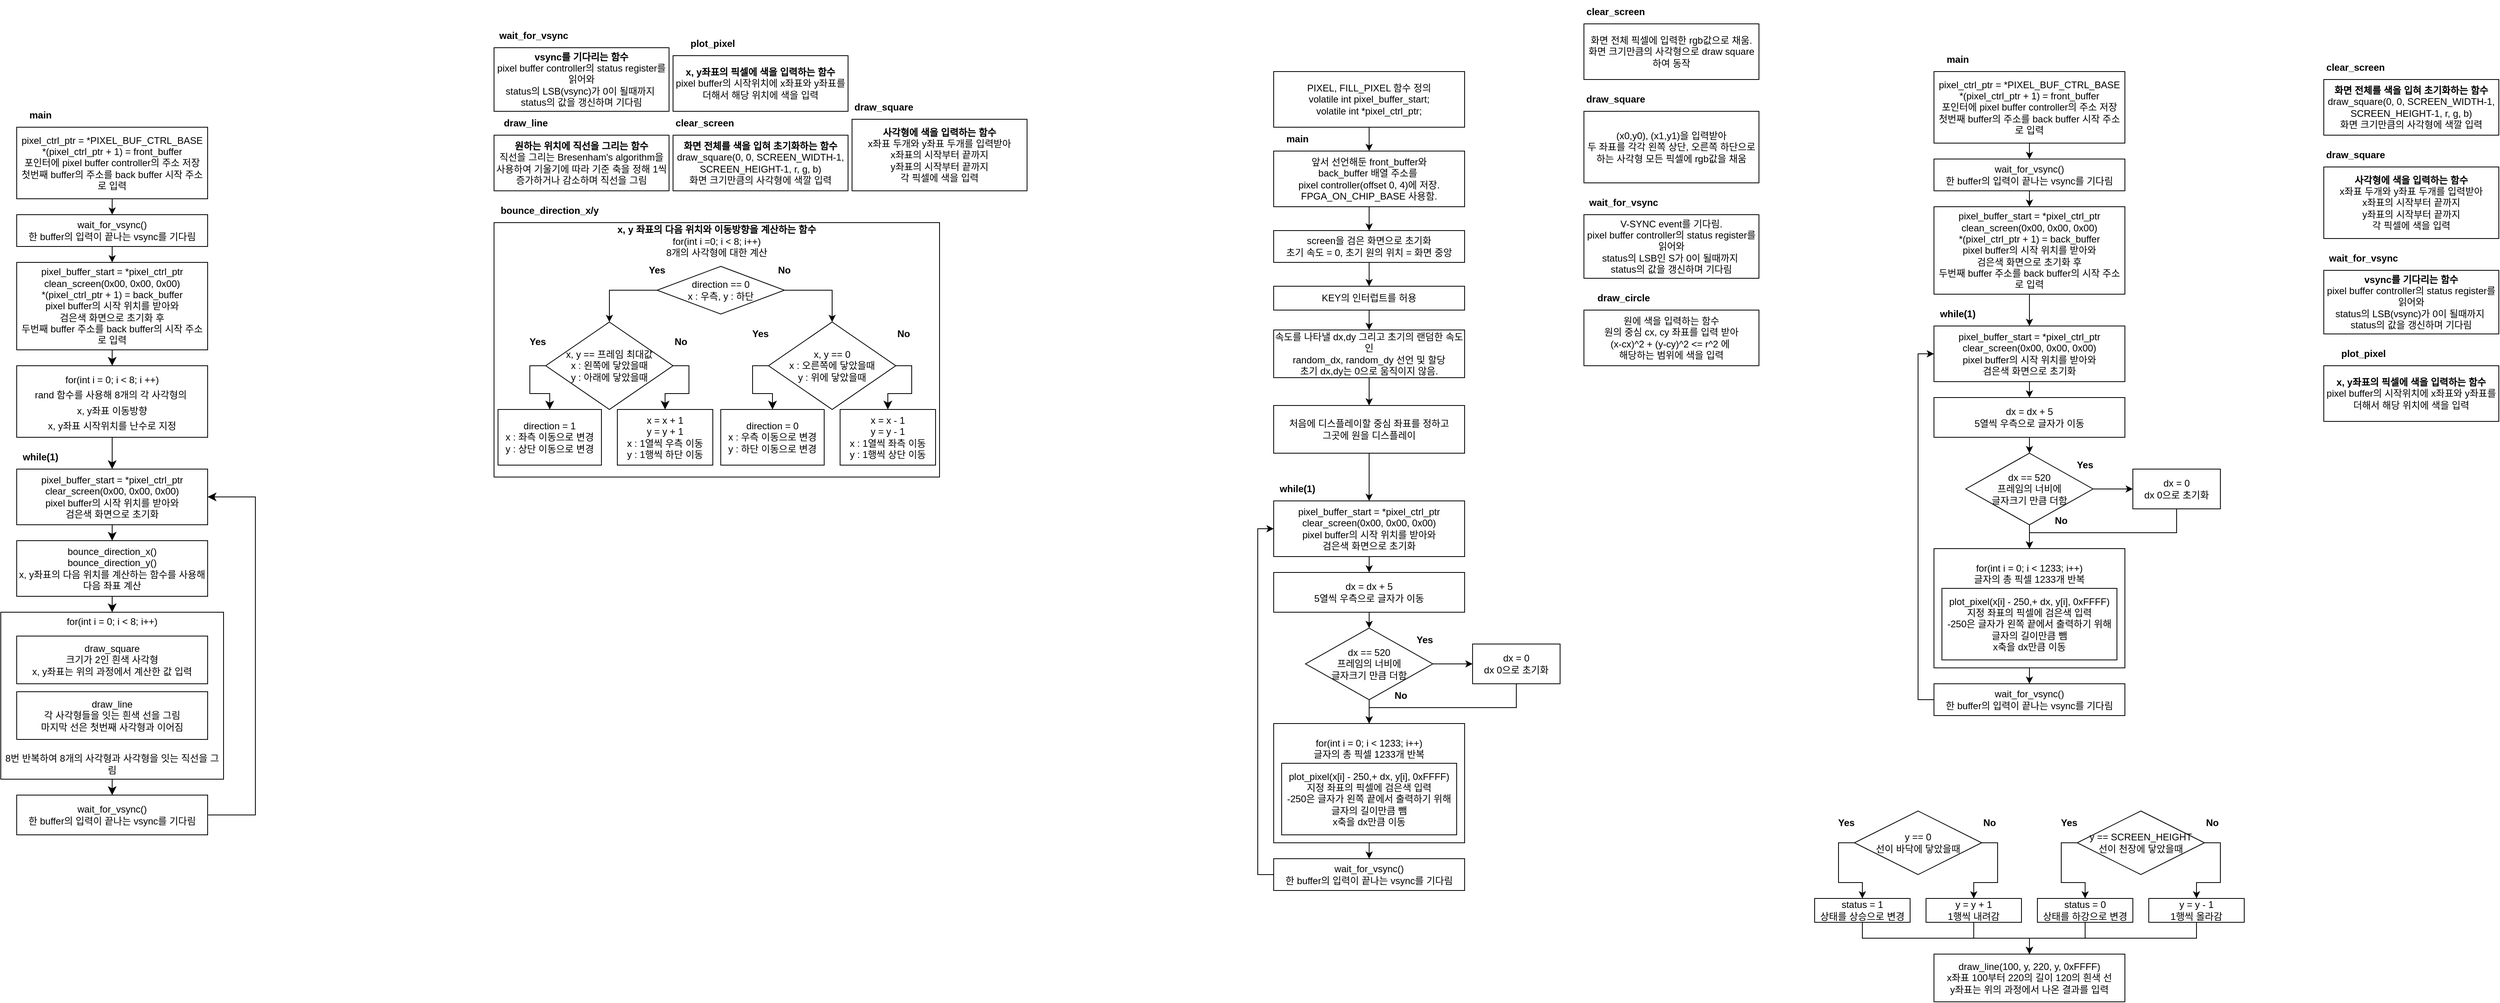 <mxfile version="24.8.2">
  <diagram name="페이지-1" id="Eq7YuwOW7Tf-VBCsC_Ay">
    <mxGraphModel dx="2759" dy="1718" grid="1" gridSize="10" guides="1" tooltips="1" connect="1" arrows="1" fold="1" page="1" pageScale="1" pageWidth="827" pageHeight="1169" math="0" shadow="0">
      <root>
        <mxCell id="0" />
        <mxCell id="1" parent="0" />
        <mxCell id="tzvYg6URVx5uAKnSjCbO-2" style="edgeStyle=orthogonalEdgeStyle;rounded=0;orthogonalLoop=1;jettySize=auto;html=1;exitX=0.5;exitY=1;exitDx=0;exitDy=0;entryX=0.5;entryY=0;entryDx=0;entryDy=0;" edge="1" parent="1" source="tzvYg6URVx5uAKnSjCbO-3" target="tzvYg6URVx5uAKnSjCbO-6">
          <mxGeometry relative="1" as="geometry" />
        </mxCell>
        <mxCell id="tzvYg6URVx5uAKnSjCbO-3" value="pixel_ctrl_ptr = *PIXEL_BUF_CTRL_BASE&lt;br&gt;*(pixel_ctrl_ptr + 1) = front_buffer&lt;br&gt;포인터에 pixel buffer controller의 주소 저장&lt;br&gt;첫번째 buffer의 주소를 back buffer 시작 주소로 입력" style="rounded=0;whiteSpace=wrap;html=1;" vertex="1" parent="1">
          <mxGeometry x="830" y="80" width="240" height="90" as="geometry" />
        </mxCell>
        <mxCell id="tzvYg6URVx5uAKnSjCbO-4" value="&lt;b&gt;main&lt;/b&gt;" style="text;html=1;strokeColor=none;fillColor=none;align=center;verticalAlign=middle;whiteSpace=wrap;rounded=0;" vertex="1" parent="1">
          <mxGeometry x="830" y="50" width="60" height="30" as="geometry" />
        </mxCell>
        <mxCell id="tzvYg6URVx5uAKnSjCbO-5" style="edgeStyle=orthogonalEdgeStyle;rounded=0;orthogonalLoop=1;jettySize=auto;html=1;exitX=0.5;exitY=1;exitDx=0;exitDy=0;entryX=0.5;entryY=0;entryDx=0;entryDy=0;" edge="1" parent="1" source="tzvYg6URVx5uAKnSjCbO-6" target="tzvYg6URVx5uAKnSjCbO-8">
          <mxGeometry relative="1" as="geometry" />
        </mxCell>
        <mxCell id="tzvYg6URVx5uAKnSjCbO-6" value="wait_for_vsync()&lt;br&gt;한 buffer의 입력이 끝나는 vsync를 기다림" style="rounded=0;whiteSpace=wrap;html=1;" vertex="1" parent="1">
          <mxGeometry x="830" y="190" width="240" height="40" as="geometry" />
        </mxCell>
        <mxCell id="tzvYg6URVx5uAKnSjCbO-7" style="edgeStyle=orthogonalEdgeStyle;rounded=0;orthogonalLoop=1;jettySize=auto;html=1;exitX=0.5;exitY=1;exitDx=0;exitDy=0;entryX=0.5;entryY=0;entryDx=0;entryDy=0;" edge="1" parent="1" source="tzvYg6URVx5uAKnSjCbO-8" target="tzvYg6URVx5uAKnSjCbO-10">
          <mxGeometry relative="1" as="geometry" />
        </mxCell>
        <mxCell id="tzvYg6URVx5uAKnSjCbO-8" value="pixel_buffer_start = *pixel_ctrl_ptr&lt;br&gt;clean_screen(0x00, 0x00, 0x00)&lt;br&gt;*(pixel_ctrl_ptr + 1) = back_buffer&lt;br&gt;pixel buffer의 시작 위치를 받아와&lt;br&gt;검은색 화면으로 초기화 후&lt;br&gt;두번째 buffer 주소를 back buffer의 시작 주소로 입력" style="rounded=0;whiteSpace=wrap;html=1;" vertex="1" parent="1">
          <mxGeometry x="830" y="250" width="240" height="110" as="geometry" />
        </mxCell>
        <mxCell id="tzvYg6URVx5uAKnSjCbO-9" style="edgeStyle=orthogonalEdgeStyle;rounded=0;orthogonalLoop=1;jettySize=auto;html=1;exitX=0.5;exitY=1;exitDx=0;exitDy=0;entryX=0.5;entryY=0;entryDx=0;entryDy=0;" edge="1" parent="1" source="tzvYg6URVx5uAKnSjCbO-10" target="tzvYg6URVx5uAKnSjCbO-37">
          <mxGeometry relative="1" as="geometry" />
        </mxCell>
        <mxCell id="tzvYg6URVx5uAKnSjCbO-10" value="pixel_buffer_start = *pixel_ctrl_ptr&lt;br&gt;clear_screen(0x00, 0x00, 0x00)&lt;br&gt;pixel buffer의 시작 위치를 받아와&lt;br&gt;검은색 화면으로 초기화" style="rounded=0;whiteSpace=wrap;html=1;" vertex="1" parent="1">
          <mxGeometry x="830" y="400" width="240" height="70" as="geometry" />
        </mxCell>
        <mxCell id="tzvYg6URVx5uAKnSjCbO-11" value="&lt;b&gt;while(1)&lt;/b&gt;" style="text;html=1;strokeColor=none;fillColor=none;align=center;verticalAlign=middle;whiteSpace=wrap;rounded=0;" vertex="1" parent="1">
          <mxGeometry x="830" y="370" width="60" height="30" as="geometry" />
        </mxCell>
        <mxCell id="tzvYg6URVx5uAKnSjCbO-12" style="edgeStyle=orthogonalEdgeStyle;rounded=0;orthogonalLoop=1;jettySize=auto;html=1;exitX=0.5;exitY=1;exitDx=0;exitDy=0;entryX=0.5;entryY=0;entryDx=0;entryDy=0;" edge="1" parent="1" source="tzvYg6URVx5uAKnSjCbO-14" target="tzvYg6URVx5uAKnSjCbO-39">
          <mxGeometry relative="1" as="geometry" />
        </mxCell>
        <mxCell id="tzvYg6URVx5uAKnSjCbO-13" style="edgeStyle=orthogonalEdgeStyle;rounded=0;orthogonalLoop=1;jettySize=auto;html=1;exitX=1;exitY=0.5;exitDx=0;exitDy=0;entryX=0;entryY=0.5;entryDx=0;entryDy=0;" edge="1" parent="1" source="tzvYg6URVx5uAKnSjCbO-14" target="tzvYg6URVx5uAKnSjCbO-41">
          <mxGeometry relative="1" as="geometry" />
        </mxCell>
        <mxCell id="tzvYg6URVx5uAKnSjCbO-14" value="dx == 520&lt;br&gt;프레임의 너비에&lt;br&gt;글자크기 만큼 더함" style="rhombus;whiteSpace=wrap;html=1;" vertex="1" parent="1">
          <mxGeometry x="870" y="560" width="160" height="90" as="geometry" />
        </mxCell>
        <mxCell id="tzvYg6URVx5uAKnSjCbO-15" style="edgeStyle=orthogonalEdgeStyle;rounded=0;orthogonalLoop=1;jettySize=auto;html=1;exitX=0;exitY=0.5;exitDx=0;exitDy=0;entryX=0.5;entryY=0;entryDx=0;entryDy=0;" edge="1" parent="1" source="tzvYg6URVx5uAKnSjCbO-17" target="tzvYg6URVx5uAKnSjCbO-19">
          <mxGeometry relative="1" as="geometry">
            <Array as="points">
              <mxPoint x="990" y="1050" />
              <mxPoint x="990" y="1100" />
              <mxPoint x="1020" y="1100" />
            </Array>
          </mxGeometry>
        </mxCell>
        <mxCell id="tzvYg6URVx5uAKnSjCbO-16" style="edgeStyle=orthogonalEdgeStyle;rounded=0;orthogonalLoop=1;jettySize=auto;html=1;exitX=1;exitY=0.5;exitDx=0;exitDy=0;entryX=0.5;entryY=0;entryDx=0;entryDy=0;" edge="1" parent="1" source="tzvYg6URVx5uAKnSjCbO-17" target="tzvYg6URVx5uAKnSjCbO-21">
          <mxGeometry relative="1" as="geometry">
            <Array as="points">
              <mxPoint x="1190" y="1050" />
              <mxPoint x="1190" y="1100" />
              <mxPoint x="1160" y="1100" />
            </Array>
          </mxGeometry>
        </mxCell>
        <mxCell id="tzvYg6URVx5uAKnSjCbO-17" value="y == SCREEN_HEIGHT&lt;br&gt;선이 천장에 닿았을때" style="rhombus;whiteSpace=wrap;html=1;" vertex="1" parent="1">
          <mxGeometry x="1010" y="1010" width="160" height="80" as="geometry" />
        </mxCell>
        <mxCell id="tzvYg6URVx5uAKnSjCbO-18" style="edgeStyle=orthogonalEdgeStyle;rounded=0;orthogonalLoop=1;jettySize=auto;html=1;exitX=0.5;exitY=1;exitDx=0;exitDy=0;entryX=0.5;entryY=0;entryDx=0;entryDy=0;" edge="1" parent="1" source="tzvYg6URVx5uAKnSjCbO-19" target="tzvYg6URVx5uAKnSjCbO-35">
          <mxGeometry relative="1" as="geometry" />
        </mxCell>
        <mxCell id="tzvYg6URVx5uAKnSjCbO-19" value="status = 0&lt;br&gt;상태를 하강으로 변경" style="rounded=0;whiteSpace=wrap;html=1;" vertex="1" parent="1">
          <mxGeometry x="960" y="1120" width="120" height="30" as="geometry" />
        </mxCell>
        <mxCell id="tzvYg6URVx5uAKnSjCbO-20" style="edgeStyle=orthogonalEdgeStyle;rounded=0;orthogonalLoop=1;jettySize=auto;html=1;exitX=0.5;exitY=1;exitDx=0;exitDy=0;entryX=0.5;entryY=0;entryDx=0;entryDy=0;" edge="1" parent="1" source="tzvYg6URVx5uAKnSjCbO-21" target="tzvYg6URVx5uAKnSjCbO-35">
          <mxGeometry relative="1" as="geometry">
            <Array as="points">
              <mxPoint x="1160" y="1170" />
              <mxPoint x="950" y="1170" />
            </Array>
          </mxGeometry>
        </mxCell>
        <mxCell id="tzvYg6URVx5uAKnSjCbO-21" value="y = y - 1&lt;br&gt;1행씩 올라감" style="rounded=0;whiteSpace=wrap;html=1;" vertex="1" parent="1">
          <mxGeometry x="1100" y="1120" width="120" height="30" as="geometry" />
        </mxCell>
        <mxCell id="tzvYg6URVx5uAKnSjCbO-22" value="Yes" style="text;html=1;strokeColor=none;fillColor=none;align=center;verticalAlign=middle;whiteSpace=wrap;rounded=0;fontStyle=1" vertex="1" parent="1">
          <mxGeometry x="970" y="1010" width="60" height="30" as="geometry" />
        </mxCell>
        <mxCell id="tzvYg6URVx5uAKnSjCbO-23" value="No" style="text;html=1;strokeColor=none;fillColor=none;align=center;verticalAlign=middle;whiteSpace=wrap;rounded=0;fontStyle=1" vertex="1" parent="1">
          <mxGeometry x="1150" y="1010" width="60" height="30" as="geometry" />
        </mxCell>
        <mxCell id="tzvYg6URVx5uAKnSjCbO-24" style="edgeStyle=orthogonalEdgeStyle;rounded=0;orthogonalLoop=1;jettySize=auto;html=1;exitX=0;exitY=0.5;exitDx=0;exitDy=0;entryX=0.5;entryY=0;entryDx=0;entryDy=0;" edge="1" parent="1" source="tzvYg6URVx5uAKnSjCbO-26" target="tzvYg6URVx5uAKnSjCbO-28">
          <mxGeometry relative="1" as="geometry">
            <Array as="points">
              <mxPoint x="710" y="1050" />
              <mxPoint x="710" y="1100" />
              <mxPoint x="740" y="1100" />
            </Array>
          </mxGeometry>
        </mxCell>
        <mxCell id="tzvYg6URVx5uAKnSjCbO-25" style="edgeStyle=orthogonalEdgeStyle;rounded=0;orthogonalLoop=1;jettySize=auto;html=1;exitX=1;exitY=0.5;exitDx=0;exitDy=0;entryX=0.5;entryY=0;entryDx=0;entryDy=0;" edge="1" parent="1" source="tzvYg6URVx5uAKnSjCbO-26" target="tzvYg6URVx5uAKnSjCbO-30">
          <mxGeometry relative="1" as="geometry">
            <Array as="points">
              <mxPoint x="910" y="1050" />
              <mxPoint x="910" y="1100" />
              <mxPoint x="880" y="1100" />
            </Array>
          </mxGeometry>
        </mxCell>
        <mxCell id="tzvYg6URVx5uAKnSjCbO-26" value="y == 0&lt;br&gt;선이 바닥에 닿았을때" style="rhombus;whiteSpace=wrap;html=1;" vertex="1" parent="1">
          <mxGeometry x="730" y="1010" width="160" height="80" as="geometry" />
        </mxCell>
        <mxCell id="tzvYg6URVx5uAKnSjCbO-27" style="edgeStyle=orthogonalEdgeStyle;rounded=0;orthogonalLoop=1;jettySize=auto;html=1;exitX=0.5;exitY=1;exitDx=0;exitDy=0;entryX=0.5;entryY=0;entryDx=0;entryDy=0;" edge="1" parent="1" source="tzvYg6URVx5uAKnSjCbO-28" target="tzvYg6URVx5uAKnSjCbO-35">
          <mxGeometry relative="1" as="geometry">
            <Array as="points">
              <mxPoint x="740" y="1170" />
              <mxPoint x="950" y="1170" />
            </Array>
          </mxGeometry>
        </mxCell>
        <mxCell id="tzvYg6URVx5uAKnSjCbO-28" value="status = 1&lt;br&gt;상태를 상승으로 변경" style="rounded=0;whiteSpace=wrap;html=1;" vertex="1" parent="1">
          <mxGeometry x="680" y="1120" width="120" height="30" as="geometry" />
        </mxCell>
        <mxCell id="tzvYg6URVx5uAKnSjCbO-29" style="edgeStyle=orthogonalEdgeStyle;rounded=0;orthogonalLoop=1;jettySize=auto;html=1;exitX=0.5;exitY=1;exitDx=0;exitDy=0;entryX=0.5;entryY=0;entryDx=0;entryDy=0;" edge="1" parent="1" source="tzvYg6URVx5uAKnSjCbO-30" target="tzvYg6URVx5uAKnSjCbO-35">
          <mxGeometry relative="1" as="geometry" />
        </mxCell>
        <mxCell id="tzvYg6URVx5uAKnSjCbO-30" value="y = y + 1&lt;br&gt;1행씩 내려감" style="rounded=0;whiteSpace=wrap;html=1;" vertex="1" parent="1">
          <mxGeometry x="820" y="1120" width="120" height="30" as="geometry" />
        </mxCell>
        <mxCell id="tzvYg6URVx5uAKnSjCbO-31" value="Yes" style="text;html=1;strokeColor=none;fillColor=none;align=center;verticalAlign=middle;whiteSpace=wrap;rounded=0;fontStyle=1" vertex="1" parent="1">
          <mxGeometry x="690" y="1010" width="60" height="30" as="geometry" />
        </mxCell>
        <mxCell id="tzvYg6URVx5uAKnSjCbO-32" value="No" style="text;html=1;strokeColor=none;fillColor=none;align=center;verticalAlign=middle;whiteSpace=wrap;rounded=0;fontStyle=1" vertex="1" parent="1">
          <mxGeometry x="870" y="1010" width="60" height="30" as="geometry" />
        </mxCell>
        <mxCell id="tzvYg6URVx5uAKnSjCbO-33" value="Yes" style="text;html=1;strokeColor=none;fillColor=none;align=center;verticalAlign=middle;whiteSpace=wrap;rounded=0;fontStyle=1" vertex="1" parent="1">
          <mxGeometry x="990" y="560" width="60" height="30" as="geometry" />
        </mxCell>
        <mxCell id="tzvYg6URVx5uAKnSjCbO-34" value="No" style="text;html=1;strokeColor=none;fillColor=none;align=center;verticalAlign=middle;whiteSpace=wrap;rounded=0;fontStyle=1" vertex="1" parent="1">
          <mxGeometry x="960" y="630" width="60" height="30" as="geometry" />
        </mxCell>
        <mxCell id="tzvYg6URVx5uAKnSjCbO-35" value="draw_line(100, y, 220, y, 0xFFFF)&lt;br&gt;x좌표 100부터 220의 길이 120의 흰색 선&lt;br&gt;y좌표는 위의 과정에서 나온 결과를 입력" style="rounded=0;whiteSpace=wrap;html=1;" vertex="1" parent="1">
          <mxGeometry x="830" y="1190" width="240" height="60" as="geometry" />
        </mxCell>
        <mxCell id="tzvYg6URVx5uAKnSjCbO-36" style="edgeStyle=orthogonalEdgeStyle;rounded=0;orthogonalLoop=1;jettySize=auto;html=1;exitX=0.5;exitY=1;exitDx=0;exitDy=0;entryX=0.5;entryY=0;entryDx=0;entryDy=0;" edge="1" parent="1" source="tzvYg6URVx5uAKnSjCbO-37" target="tzvYg6URVx5uAKnSjCbO-14">
          <mxGeometry relative="1" as="geometry" />
        </mxCell>
        <mxCell id="tzvYg6URVx5uAKnSjCbO-37" value="dx = dx + 5&lt;br&gt;5열씩 우측으로 글자가 이동" style="rounded=0;whiteSpace=wrap;html=1;" vertex="1" parent="1">
          <mxGeometry x="830" y="490" width="240" height="50" as="geometry" />
        </mxCell>
        <mxCell id="tzvYg6URVx5uAKnSjCbO-38" style="edgeStyle=orthogonalEdgeStyle;rounded=0;orthogonalLoop=1;jettySize=auto;html=1;exitX=0.5;exitY=1;exitDx=0;exitDy=0;entryX=0.5;entryY=0;entryDx=0;entryDy=0;" edge="1" parent="1" source="tzvYg6URVx5uAKnSjCbO-39" target="tzvYg6URVx5uAKnSjCbO-44">
          <mxGeometry relative="1" as="geometry" />
        </mxCell>
        <mxCell id="tzvYg6URVx5uAKnSjCbO-39" value="for(int i = 0; i &amp;lt; 1233; i++)&lt;br&gt;글자의 총 픽셀 1233개 반복&lt;br&gt;&lt;br&gt;&lt;br&gt;&lt;br&gt;&lt;br&gt;&lt;br&gt;&lt;br&gt;" style="rounded=0;whiteSpace=wrap;html=1;" vertex="1" parent="1">
          <mxGeometry x="830" y="680" width="240" height="150" as="geometry" />
        </mxCell>
        <mxCell id="tzvYg6URVx5uAKnSjCbO-40" value="plot_pixel(x[i] - 250,+ dx, y[i], 0xFFFF)&lt;br&gt;지정 좌표의 픽셀에 검은색 입력&lt;br&gt;-250은 글자가 왼쪽 끝에서 출력하기 위해 글자의 길이만큼 뺌&lt;br&gt;x축을 dx만큼 이동" style="rounded=0;whiteSpace=wrap;html=1;" vertex="1" parent="1">
          <mxGeometry x="840" y="730" width="220" height="90" as="geometry" />
        </mxCell>
        <mxCell id="tzvYg6URVx5uAKnSjCbO-41" value="dx = 0&lt;br&gt;dx 0으로 초기화" style="rounded=0;whiteSpace=wrap;html=1;" vertex="1" parent="1">
          <mxGeometry x="1080" y="580" width="110" height="50" as="geometry" />
        </mxCell>
        <mxCell id="tzvYg6URVx5uAKnSjCbO-42" style="edgeStyle=orthogonalEdgeStyle;rounded=0;orthogonalLoop=1;jettySize=auto;html=1;exitX=0.5;exitY=1;exitDx=0;exitDy=0;entryX=0.5;entryY=0;entryDx=0;entryDy=0;" edge="1" parent="1" source="tzvYg6URVx5uAKnSjCbO-41" target="tzvYg6URVx5uAKnSjCbO-39">
          <mxGeometry relative="1" as="geometry">
            <Array as="points">
              <mxPoint x="1135" y="660" />
              <mxPoint x="950" y="660" />
            </Array>
          </mxGeometry>
        </mxCell>
        <mxCell id="tzvYg6URVx5uAKnSjCbO-43" style="edgeStyle=orthogonalEdgeStyle;rounded=0;orthogonalLoop=1;jettySize=auto;html=1;exitX=0;exitY=0.5;exitDx=0;exitDy=0;entryX=0;entryY=0.5;entryDx=0;entryDy=0;" edge="1" parent="1" source="tzvYg6URVx5uAKnSjCbO-44" target="tzvYg6URVx5uAKnSjCbO-10">
          <mxGeometry relative="1" as="geometry" />
        </mxCell>
        <mxCell id="tzvYg6URVx5uAKnSjCbO-44" value="wait_for_vsync()&lt;br&gt;한 buffer의 입력이 끝나는 vsync를 기다림" style="rounded=0;whiteSpace=wrap;html=1;" vertex="1" parent="1">
          <mxGeometry x="830" y="850" width="240" height="40" as="geometry" />
        </mxCell>
        <mxCell id="tzvYg6URVx5uAKnSjCbO-45" value="&lt;b&gt;화면 전체를 색을 입혀 초기화하는 함수&lt;/b&gt;&lt;br&gt;draw_square(0, 0, SCREEN_WIDTH-1, SCREEN_HEIGHT-1, r, g, b)&lt;br&gt;화면 크기만큼의 사각형에 색깔 입력" style="rounded=0;whiteSpace=wrap;html=1;" vertex="1" parent="1">
          <mxGeometry x="1320" y="90" width="220" height="70" as="geometry" />
        </mxCell>
        <mxCell id="tzvYg6URVx5uAKnSjCbO-46" value="&lt;b&gt;clear_screen&lt;/b&gt;" style="text;html=1;strokeColor=none;fillColor=none;align=center;verticalAlign=middle;whiteSpace=wrap;rounded=0;" vertex="1" parent="1">
          <mxGeometry x="1320" y="60" width="80" height="30" as="geometry" />
        </mxCell>
        <mxCell id="tzvYg6URVx5uAKnSjCbO-47" value="&lt;b&gt;사각형에 색을 입력하는 함수&lt;/b&gt;&lt;br&gt;x좌표 두개와 y좌표 두개를 입력받아&lt;br&gt;x좌표의 시작부터 끝까지&lt;br&gt;y좌표의 시작부터 끝까지&lt;br&gt;각 픽셀에 색을 입력" style="rounded=0;whiteSpace=wrap;html=1;" vertex="1" parent="1">
          <mxGeometry x="1320" y="200" width="220" height="90" as="geometry" />
        </mxCell>
        <mxCell id="tzvYg6URVx5uAKnSjCbO-48" value="&lt;b&gt;draw_square&lt;/b&gt;" style="text;html=1;strokeColor=none;fillColor=none;align=center;verticalAlign=middle;whiteSpace=wrap;rounded=0;" vertex="1" parent="1">
          <mxGeometry x="1320" y="170" width="80" height="30" as="geometry" />
        </mxCell>
        <mxCell id="tzvYg6URVx5uAKnSjCbO-49" value="&lt;b&gt;vsync를 기다리는 함수&lt;/b&gt;&lt;br&gt;pixel buffer controller의 status register를 읽어와&lt;br&gt;status의 LSB(vsync)가 0이 될때까지&amp;nbsp;&lt;br&gt;status의 값을 갱신하며 기다림" style="rounded=0;whiteSpace=wrap;html=1;" vertex="1" parent="1">
          <mxGeometry x="1320" y="330" width="220" height="80" as="geometry" />
        </mxCell>
        <mxCell id="tzvYg6URVx5uAKnSjCbO-50" value="&lt;b&gt;wait_for_vsync&lt;/b&gt;" style="text;html=1;strokeColor=none;fillColor=none;align=center;verticalAlign=middle;whiteSpace=wrap;rounded=0;" vertex="1" parent="1">
          <mxGeometry x="1320" y="300" width="100" height="30" as="geometry" />
        </mxCell>
        <mxCell id="tzvYg6URVx5uAKnSjCbO-51" value="&lt;b&gt;x, y좌표의 픽셀에 색을 입력하는 함수&lt;/b&gt;&lt;br&gt;pixel buffer의 시작위치에 x좌표와 y좌표를 더해서 해당 위치에 색을 입력" style="rounded=0;whiteSpace=wrap;html=1;" vertex="1" parent="1">
          <mxGeometry x="1320" y="450" width="220" height="70" as="geometry" />
        </mxCell>
        <mxCell id="tzvYg6URVx5uAKnSjCbO-52" value="&lt;b&gt;plot_pixel&lt;/b&gt;" style="text;html=1;strokeColor=none;fillColor=none;align=center;verticalAlign=middle;whiteSpace=wrap;rounded=0;" vertex="1" parent="1">
          <mxGeometry x="1320" y="420" width="100" height="30" as="geometry" />
        </mxCell>
        <mxCell id="tzvYg6URVx5uAKnSjCbO-53" style="edgeStyle=orthogonalEdgeStyle;rounded=0;orthogonalLoop=1;jettySize=auto;html=1;exitX=0.5;exitY=1;exitDx=0;exitDy=0;entryX=0.5;entryY=0;entryDx=0;entryDy=0;" edge="1" parent="1" source="tzvYg6URVx5uAKnSjCbO-54" target="tzvYg6URVx5uAKnSjCbO-57">
          <mxGeometry relative="1" as="geometry" />
        </mxCell>
        <mxCell id="tzvYg6URVx5uAKnSjCbO-54" value="pixel_ctrl_ptr = *PIXEL_BUF_CTRL_BASE&lt;br&gt;*(pixel_ctrl_ptr + 1) = front_buffer&lt;br&gt;포인터에 pixel buffer controller의 주소 저장&lt;br&gt;첫번째 buffer의 주소를 back buffer 시작 주소로 입력" style="rounded=0;whiteSpace=wrap;html=1;" vertex="1" parent="1">
          <mxGeometry x="-1580" y="150" width="240" height="90" as="geometry" />
        </mxCell>
        <mxCell id="tzvYg6URVx5uAKnSjCbO-55" value="&lt;b&gt;main&lt;/b&gt;" style="text;html=1;strokeColor=none;fillColor=none;align=center;verticalAlign=middle;whiteSpace=wrap;rounded=0;" vertex="1" parent="1">
          <mxGeometry x="-1580" y="120" width="60" height="30" as="geometry" />
        </mxCell>
        <mxCell id="tzvYg6URVx5uAKnSjCbO-56" style="edgeStyle=orthogonalEdgeStyle;rounded=0;orthogonalLoop=1;jettySize=auto;html=1;exitX=0.5;exitY=1;exitDx=0;exitDy=0;entryX=0.5;entryY=0;entryDx=0;entryDy=0;" edge="1" parent="1" source="tzvYg6URVx5uAKnSjCbO-57" target="tzvYg6URVx5uAKnSjCbO-59">
          <mxGeometry relative="1" as="geometry" />
        </mxCell>
        <mxCell id="tzvYg6URVx5uAKnSjCbO-57" value="wait_for_vsync()&lt;br&gt;한 buffer의 입력이 끝나는 vsync를 기다림" style="rounded=0;whiteSpace=wrap;html=1;" vertex="1" parent="1">
          <mxGeometry x="-1580" y="260" width="240" height="40" as="geometry" />
        </mxCell>
        <mxCell id="tzvYg6URVx5uAKnSjCbO-58" style="edgeStyle=none;curved=1;rounded=0;orthogonalLoop=1;jettySize=auto;html=1;exitX=0.5;exitY=1;exitDx=0;exitDy=0;entryX=0.5;entryY=0;entryDx=0;entryDy=0;fontSize=12;startSize=8;endSize=8;" edge="1" parent="1" source="tzvYg6URVx5uAKnSjCbO-59" target="tzvYg6URVx5uAKnSjCbO-74">
          <mxGeometry relative="1" as="geometry" />
        </mxCell>
        <mxCell id="tzvYg6URVx5uAKnSjCbO-59" value="pixel_buffer_start = *pixel_ctrl_ptr&lt;br&gt;clean_screen(0x00, 0x00, 0x00)&lt;br&gt;*(pixel_ctrl_ptr + 1) = back_buffer&lt;br&gt;pixel buffer의 시작 위치를 받아와&lt;br&gt;검은색 화면으로 초기화 후&lt;br&gt;두번째 buffer 주소를 back buffer의 시작 주소로 입력" style="rounded=0;whiteSpace=wrap;html=1;" vertex="1" parent="1">
          <mxGeometry x="-1580" y="320" width="240" height="110" as="geometry" />
        </mxCell>
        <mxCell id="tzvYg6URVx5uAKnSjCbO-60" style="edgeStyle=none;curved=1;rounded=0;orthogonalLoop=1;jettySize=auto;html=1;exitX=0.5;exitY=1;exitDx=0;exitDy=0;entryX=0.5;entryY=0;entryDx=0;entryDy=0;fontSize=12;startSize=8;endSize=8;" edge="1" parent="1" source="tzvYg6URVx5uAKnSjCbO-61" target="tzvYg6URVx5uAKnSjCbO-76">
          <mxGeometry relative="1" as="geometry" />
        </mxCell>
        <mxCell id="tzvYg6URVx5uAKnSjCbO-61" value="pixel_buffer_start = *pixel_ctrl_ptr&lt;br&gt;clear_screen(0x00, 0x00, 0x00)&lt;br&gt;pixel buffer의 시작 위치를 받아와&lt;br&gt;검은색 화면으로 초기화" style="rounded=0;whiteSpace=wrap;html=1;" vertex="1" parent="1">
          <mxGeometry x="-1580" y="580" width="240" height="70" as="geometry" />
        </mxCell>
        <mxCell id="tzvYg6URVx5uAKnSjCbO-62" value="&lt;b&gt;while(1)&lt;/b&gt;" style="text;html=1;strokeColor=none;fillColor=none;align=center;verticalAlign=middle;whiteSpace=wrap;rounded=0;" vertex="1" parent="1">
          <mxGeometry x="-1580" y="550" width="60" height="30" as="geometry" />
        </mxCell>
        <mxCell id="tzvYg6URVx5uAKnSjCbO-63" value="&lt;b&gt;화면 전체를 색을 입혀 초기화하는 함수&lt;/b&gt;&lt;br&gt;draw_square(0, 0, SCREEN_WIDTH-1, SCREEN_HEIGHT-1, r, g, b)&lt;br&gt;화면 크기만큼의 사각형에 색깔 입력" style="rounded=0;whiteSpace=wrap;html=1;" vertex="1" parent="1">
          <mxGeometry x="-755" y="160" width="220" height="70" as="geometry" />
        </mxCell>
        <mxCell id="tzvYg6URVx5uAKnSjCbO-64" value="&lt;b&gt;clear_screen&lt;/b&gt;" style="text;html=1;strokeColor=none;fillColor=none;align=center;verticalAlign=middle;whiteSpace=wrap;rounded=0;" vertex="1" parent="1">
          <mxGeometry x="-755" y="130" width="80" height="30" as="geometry" />
        </mxCell>
        <mxCell id="tzvYg6URVx5uAKnSjCbO-65" value="&lt;b&gt;사각형에 색을 입력하는 함수&lt;/b&gt;&lt;br&gt;x좌표 두개와 y좌표 두개를 입력받아&lt;br&gt;x좌표의 시작부터 끝까지&lt;br&gt;y좌표의 시작부터 끝까지&lt;br&gt;각 픽셀에 색을 입력" style="rounded=0;whiteSpace=wrap;html=1;" vertex="1" parent="1">
          <mxGeometry x="-530" y="140" width="220" height="90" as="geometry" />
        </mxCell>
        <mxCell id="tzvYg6URVx5uAKnSjCbO-66" value="&lt;b&gt;draw_square&lt;/b&gt;" style="text;html=1;strokeColor=none;fillColor=none;align=center;verticalAlign=middle;whiteSpace=wrap;rounded=0;" vertex="1" parent="1">
          <mxGeometry x="-530" y="110" width="80" height="30" as="geometry" />
        </mxCell>
        <mxCell id="tzvYg6URVx5uAKnSjCbO-67" value="&lt;b&gt;vsync를 기다리는 함수&lt;/b&gt;&lt;br&gt;pixel buffer controller의 status register를 읽어와&lt;br&gt;status의 LSB(vsync)가 0이 될때까지&amp;nbsp;&lt;br&gt;status의 값을 갱신하며 기다림" style="rounded=0;whiteSpace=wrap;html=1;" vertex="1" parent="1">
          <mxGeometry x="-980" y="50" width="220" height="80" as="geometry" />
        </mxCell>
        <mxCell id="tzvYg6URVx5uAKnSjCbO-68" value="&lt;b&gt;wait_for_vsync&lt;/b&gt;" style="text;html=1;strokeColor=none;fillColor=none;align=center;verticalAlign=middle;whiteSpace=wrap;rounded=0;" vertex="1" parent="1">
          <mxGeometry x="-980" y="20" width="100" height="30" as="geometry" />
        </mxCell>
        <mxCell id="tzvYg6URVx5uAKnSjCbO-69" value="&lt;b&gt;x, y좌표의 픽셀에 색을 입력하는 함수&lt;/b&gt;&lt;br&gt;pixel buffer의 시작위치에 x좌표와 y좌표를 더해서 해당 위치에 색을 입력" style="rounded=0;whiteSpace=wrap;html=1;" vertex="1" parent="1">
          <mxGeometry x="-755" y="60" width="220" height="70" as="geometry" />
        </mxCell>
        <mxCell id="tzvYg6URVx5uAKnSjCbO-70" value="&lt;b&gt;plot_pixel&lt;/b&gt;" style="text;html=1;strokeColor=none;fillColor=none;align=center;verticalAlign=middle;whiteSpace=wrap;rounded=0;" vertex="1" parent="1">
          <mxGeometry x="-755" y="30" width="100" height="30" as="geometry" />
        </mxCell>
        <mxCell id="tzvYg6URVx5uAKnSjCbO-71" value="&lt;b&gt;원하는 위치에 직선을 그리는 함수&lt;/b&gt;&lt;br&gt;직선을 그리는 Bresenham&#39;s algorithm을&lt;br&gt;사용하여 기울기에 따라 기준 축을 정해 1씩 증가하거나 감소하며 직선을 그림" style="rounded=0;whiteSpace=wrap;html=1;" vertex="1" parent="1">
          <mxGeometry x="-980" y="160" width="220" height="70" as="geometry" />
        </mxCell>
        <mxCell id="tzvYg6URVx5uAKnSjCbO-72" value="&lt;b&gt;draw_line&lt;/b&gt;" style="text;html=1;strokeColor=none;fillColor=none;align=center;verticalAlign=middle;whiteSpace=wrap;rounded=0;" vertex="1" parent="1">
          <mxGeometry x="-980" y="130" width="80" height="30" as="geometry" />
        </mxCell>
        <mxCell id="tzvYg6URVx5uAKnSjCbO-73" style="edgeStyle=none;curved=1;rounded=0;orthogonalLoop=1;jettySize=auto;html=1;exitX=0.5;exitY=1;exitDx=0;exitDy=0;entryX=0.5;entryY=0;entryDx=0;entryDy=0;fontSize=12;startSize=8;endSize=8;" edge="1" parent="1" source="tzvYg6URVx5uAKnSjCbO-74" target="tzvYg6URVx5uAKnSjCbO-61">
          <mxGeometry relative="1" as="geometry" />
        </mxCell>
        <mxCell id="tzvYg6URVx5uAKnSjCbO-74" value="&lt;font style=&quot;font-size: 12px;&quot;&gt;for(int i = 0; i &amp;lt; 8; i ++)&lt;br&gt;rand 함수를 사용해 8개의 각 사각형의&amp;nbsp;&lt;br&gt;x, y좌표 이동방향&lt;br&gt;x, y좌표 시작위치를 난수로 지정&lt;br&gt;&lt;/font&gt;" style="rounded=0;whiteSpace=wrap;html=1;fontSize=16;" vertex="1" parent="1">
          <mxGeometry x="-1580" y="450" width="240" height="90" as="geometry" />
        </mxCell>
        <mxCell id="tzvYg6URVx5uAKnSjCbO-75" style="edgeStyle=none;curved=1;rounded=0;orthogonalLoop=1;jettySize=auto;html=1;exitX=0.5;exitY=1;exitDx=0;exitDy=0;entryX=0.5;entryY=0;entryDx=0;entryDy=0;fontSize=12;startSize=8;endSize=8;" edge="1" parent="1" source="tzvYg6URVx5uAKnSjCbO-76" target="tzvYg6URVx5uAKnSjCbO-78">
          <mxGeometry relative="1" as="geometry" />
        </mxCell>
        <mxCell id="tzvYg6URVx5uAKnSjCbO-76" value="bounce_direction_x()&lt;br&gt;bounce_direction_y()&lt;br&gt;x, y좌표의 다음 위치를 계산하는 함수를 사용해 다음 좌표 계산" style="rounded=0;whiteSpace=wrap;html=1;" vertex="1" parent="1">
          <mxGeometry x="-1580" y="670" width="240" height="70" as="geometry" />
        </mxCell>
        <mxCell id="tzvYg6URVx5uAKnSjCbO-77" style="edgeStyle=none;curved=1;rounded=0;orthogonalLoop=1;jettySize=auto;html=1;exitX=0.5;exitY=1;exitDx=0;exitDy=0;entryX=0.5;entryY=0;entryDx=0;entryDy=0;fontSize=12;startSize=8;endSize=8;" edge="1" parent="1" source="tzvYg6URVx5uAKnSjCbO-78" target="tzvYg6URVx5uAKnSjCbO-82">
          <mxGeometry relative="1" as="geometry" />
        </mxCell>
        <mxCell id="tzvYg6URVx5uAKnSjCbO-78" value="for(int i = 0; i &amp;lt; 8; i++)&lt;br&gt;&lt;br&gt;&lt;br&gt;&lt;br&gt;&lt;br&gt;&lt;br&gt;&lt;br&gt;&lt;br&gt;&lt;br&gt;&lt;br&gt;&lt;br&gt;&lt;br&gt;8번 반복하여 8개의 사각형과 사각형을 잇는 직선을 그림" style="rounded=0;whiteSpace=wrap;html=1;" vertex="1" parent="1">
          <mxGeometry x="-1600" y="760" width="280" height="210" as="geometry" />
        </mxCell>
        <mxCell id="tzvYg6URVx5uAKnSjCbO-79" value="draw_square&lt;br&gt;크기가 2인 흰색 사각형&lt;br&gt;x, y좌표는 위의 과정에서 계산한 값 입력" style="rounded=0;whiteSpace=wrap;html=1;" vertex="1" parent="1">
          <mxGeometry x="-1580" y="790" width="240" height="60" as="geometry" />
        </mxCell>
        <mxCell id="tzvYg6URVx5uAKnSjCbO-80" value="draw_line&lt;br&gt;각 사각형들을 잇는 흰색 선을 그림&lt;br&gt;마지막 선은 첫번째 사각형과 이어짐" style="rounded=0;whiteSpace=wrap;html=1;" vertex="1" parent="1">
          <mxGeometry x="-1580" y="860" width="240" height="60" as="geometry" />
        </mxCell>
        <mxCell id="tzvYg6URVx5uAKnSjCbO-81" style="edgeStyle=none;rounded=0;orthogonalLoop=1;jettySize=auto;html=1;exitX=1;exitY=0.5;exitDx=0;exitDy=0;entryX=1;entryY=0.5;entryDx=0;entryDy=0;fontSize=12;startSize=8;endSize=8;" edge="1" parent="1" source="tzvYg6URVx5uAKnSjCbO-82" target="tzvYg6URVx5uAKnSjCbO-61">
          <mxGeometry relative="1" as="geometry">
            <Array as="points">
              <mxPoint x="-1280" y="1015" />
              <mxPoint x="-1280" y="615" />
            </Array>
          </mxGeometry>
        </mxCell>
        <mxCell id="tzvYg6URVx5uAKnSjCbO-82" value="wait_for_vsync()&lt;br&gt;한 buffer의 입력이 끝나는 vsync를 기다림" style="rounded=0;whiteSpace=wrap;html=1;" vertex="1" parent="1">
          <mxGeometry x="-1580" y="990" width="240" height="50" as="geometry" />
        </mxCell>
        <mxCell id="tzvYg6URVx5uAKnSjCbO-83" value="&lt;b&gt;x, y 좌표의 다음 위치와 이동방향을 계산하는 함수&lt;/b&gt;&lt;br&gt;for(int i =0; i &amp;lt; 8; i++)&lt;br&gt;8개의 사각형에 대한 계산&lt;br&gt;&lt;br&gt;&lt;br&gt;&lt;br&gt;&lt;br&gt;&lt;br&gt;&lt;br&gt;&lt;br&gt;&lt;br&gt;&lt;br&gt;&lt;br&gt;&lt;br&gt;&lt;br&gt;&lt;br&gt;&lt;br&gt;&lt;br&gt;&lt;br&gt;&lt;br&gt;&lt;br&gt;&lt;br&gt;" style="rounded=0;whiteSpace=wrap;html=1;" vertex="1" parent="1">
          <mxGeometry x="-980" y="270" width="560" height="320" as="geometry" />
        </mxCell>
        <mxCell id="tzvYg6URVx5uAKnSjCbO-84" value="&lt;b&gt;bounce_direction_x/y&lt;/b&gt;" style="text;html=1;strokeColor=none;fillColor=none;align=center;verticalAlign=middle;whiteSpace=wrap;rounded=0;" vertex="1" parent="1">
          <mxGeometry x="-980" y="240" width="140" height="30" as="geometry" />
        </mxCell>
        <mxCell id="tzvYg6URVx5uAKnSjCbO-85" style="edgeStyle=orthogonalEdgeStyle;rounded=0;orthogonalLoop=1;jettySize=auto;html=1;exitX=0;exitY=0.5;exitDx=0;exitDy=0;entryX=0.5;entryY=0;entryDx=0;entryDy=0;" edge="1" parent="1" source="tzvYg6URVx5uAKnSjCbO-87" target="tzvYg6URVx5uAKnSjCbO-95">
          <mxGeometry relative="1" as="geometry" />
        </mxCell>
        <mxCell id="tzvYg6URVx5uAKnSjCbO-86" style="edgeStyle=orthogonalEdgeStyle;rounded=0;orthogonalLoop=1;jettySize=auto;html=1;exitX=1;exitY=0.5;exitDx=0;exitDy=0;entryX=0.5;entryY=0;entryDx=0;entryDy=0;" edge="1" parent="1" source="tzvYg6URVx5uAKnSjCbO-87" target="tzvYg6URVx5uAKnSjCbO-90">
          <mxGeometry relative="1" as="geometry" />
        </mxCell>
        <mxCell id="tzvYg6URVx5uAKnSjCbO-87" value="direction == 0&lt;br&gt;x : 우측, y : 하단" style="rhombus;whiteSpace=wrap;html=1;" vertex="1" parent="1">
          <mxGeometry x="-775" y="325" width="160" height="60" as="geometry" />
        </mxCell>
        <mxCell id="tzvYg6URVx5uAKnSjCbO-88" style="edgeStyle=orthogonalEdgeStyle;shape=connector;rounded=0;orthogonalLoop=1;jettySize=auto;html=1;exitX=0;exitY=0.5;exitDx=0;exitDy=0;entryX=0.5;entryY=0;entryDx=0;entryDy=0;labelBackgroundColor=default;strokeColor=default;align=center;verticalAlign=middle;fontFamily=Helvetica;fontSize=12;fontColor=default;endArrow=classic;startSize=8;endSize=8;" edge="1" parent="1" source="tzvYg6URVx5uAKnSjCbO-90" target="tzvYg6URVx5uAKnSjCbO-102">
          <mxGeometry relative="1" as="geometry">
            <Array as="points">
              <mxPoint x="-655" y="450" />
              <mxPoint x="-655" y="485" />
              <mxPoint x="-630" y="485" />
            </Array>
          </mxGeometry>
        </mxCell>
        <mxCell id="tzvYg6URVx5uAKnSjCbO-89" style="edgeStyle=orthogonalEdgeStyle;shape=connector;rounded=0;orthogonalLoop=1;jettySize=auto;html=1;exitX=1;exitY=0.5;exitDx=0;exitDy=0;entryX=0.5;entryY=0;entryDx=0;entryDy=0;labelBackgroundColor=default;strokeColor=default;align=center;verticalAlign=middle;fontFamily=Helvetica;fontSize=12;fontColor=default;endArrow=classic;startSize=8;endSize=8;" edge="1" parent="1" source="tzvYg6URVx5uAKnSjCbO-90" target="tzvYg6URVx5uAKnSjCbO-103">
          <mxGeometry relative="1" as="geometry">
            <Array as="points">
              <mxPoint x="-455" y="450" />
              <mxPoint x="-455" y="485" />
              <mxPoint x="-485" y="485" />
            </Array>
          </mxGeometry>
        </mxCell>
        <mxCell id="tzvYg6URVx5uAKnSjCbO-90" value="x, y == 0&lt;br&gt;x : 오른쪽에 닿았을때&lt;br&gt;y : 위에 닿았을때" style="rhombus;whiteSpace=wrap;html=1;" vertex="1" parent="1">
          <mxGeometry x="-635" y="395" width="160" height="110" as="geometry" />
        </mxCell>
        <mxCell id="tzvYg6URVx5uAKnSjCbO-91" value="Yes" style="text;html=1;strokeColor=none;fillColor=none;align=center;verticalAlign=middle;whiteSpace=wrap;rounded=0;fontStyle=1" vertex="1" parent="1">
          <mxGeometry x="-675" y="395" width="60" height="30" as="geometry" />
        </mxCell>
        <mxCell id="tzvYg6URVx5uAKnSjCbO-92" value="No" style="text;html=1;strokeColor=none;fillColor=none;align=center;verticalAlign=middle;whiteSpace=wrap;rounded=0;fontStyle=1" vertex="1" parent="1">
          <mxGeometry x="-495" y="395" width="60" height="30" as="geometry" />
        </mxCell>
        <mxCell id="tzvYg6URVx5uAKnSjCbO-93" style="edgeStyle=orthogonalEdgeStyle;shape=connector;rounded=0;orthogonalLoop=1;jettySize=auto;html=1;exitX=0;exitY=0.5;exitDx=0;exitDy=0;entryX=0.5;entryY=0;entryDx=0;entryDy=0;labelBackgroundColor=default;strokeColor=default;align=center;verticalAlign=middle;fontFamily=Helvetica;fontSize=12;fontColor=default;endArrow=classic;startSize=8;endSize=8;" edge="1" parent="1" source="tzvYg6URVx5uAKnSjCbO-95" target="tzvYg6URVx5uAKnSjCbO-96">
          <mxGeometry relative="1" as="geometry">
            <Array as="points">
              <mxPoint x="-935" y="450" />
              <mxPoint x="-935" y="485" />
              <mxPoint x="-910" y="485" />
            </Array>
          </mxGeometry>
        </mxCell>
        <mxCell id="tzvYg6URVx5uAKnSjCbO-94" style="edgeStyle=orthogonalEdgeStyle;shape=connector;rounded=0;orthogonalLoop=1;jettySize=auto;html=1;exitX=1;exitY=0.5;exitDx=0;exitDy=0;entryX=0.5;entryY=0;entryDx=0;entryDy=0;labelBackgroundColor=default;strokeColor=default;align=center;verticalAlign=middle;fontFamily=Helvetica;fontSize=12;fontColor=default;endArrow=classic;startSize=8;endSize=8;" edge="1" parent="1" source="tzvYg6URVx5uAKnSjCbO-95" target="tzvYg6URVx5uAKnSjCbO-97">
          <mxGeometry relative="1" as="geometry">
            <Array as="points">
              <mxPoint x="-735" y="450" />
              <mxPoint x="-735" y="485" />
              <mxPoint x="-765" y="485" />
            </Array>
          </mxGeometry>
        </mxCell>
        <mxCell id="tzvYg6URVx5uAKnSjCbO-95" value="x, y == 프레임 최대값&lt;br&gt;x : 왼쪽에 닿았을때&lt;br&gt;y : 아래에 닿았을때" style="rhombus;whiteSpace=wrap;html=1;" vertex="1" parent="1">
          <mxGeometry x="-915" y="395" width="160" height="110" as="geometry" />
        </mxCell>
        <mxCell id="tzvYg6URVx5uAKnSjCbO-96" value="direction = 1&lt;br&gt;x : 좌측 이동으로 변경&lt;br&gt;y : 상단 이동으로 변경" style="rounded=0;whiteSpace=wrap;html=1;" vertex="1" parent="1">
          <mxGeometry x="-975" y="505" width="130" height="70" as="geometry" />
        </mxCell>
        <mxCell id="tzvYg6URVx5uAKnSjCbO-97" value="x = x + 1&lt;br&gt;y = y + 1&lt;br&gt;x : 1열씩 우측 이동&lt;br&gt;y : 1행씩 하단 이동" style="rounded=0;whiteSpace=wrap;html=1;" vertex="1" parent="1">
          <mxGeometry x="-825" y="505" width="120" height="70" as="geometry" />
        </mxCell>
        <mxCell id="tzvYg6URVx5uAKnSjCbO-98" value="Yes" style="text;html=1;strokeColor=none;fillColor=none;align=center;verticalAlign=middle;whiteSpace=wrap;rounded=0;fontStyle=1" vertex="1" parent="1">
          <mxGeometry x="-955" y="405" width="60" height="30" as="geometry" />
        </mxCell>
        <mxCell id="tzvYg6URVx5uAKnSjCbO-99" value="No" style="text;html=1;strokeColor=none;fillColor=none;align=center;verticalAlign=middle;whiteSpace=wrap;rounded=0;fontStyle=1" vertex="1" parent="1">
          <mxGeometry x="-775" y="405" width="60" height="30" as="geometry" />
        </mxCell>
        <mxCell id="tzvYg6URVx5uAKnSjCbO-100" value="Yes" style="text;html=1;strokeColor=none;fillColor=none;align=center;verticalAlign=middle;whiteSpace=wrap;rounded=0;fontStyle=1" vertex="1" parent="1">
          <mxGeometry x="-805" y="315" width="60" height="30" as="geometry" />
        </mxCell>
        <mxCell id="tzvYg6URVx5uAKnSjCbO-101" value="No" style="text;html=1;strokeColor=none;fillColor=none;align=center;verticalAlign=middle;whiteSpace=wrap;rounded=0;fontStyle=1" vertex="1" parent="1">
          <mxGeometry x="-645" y="315" width="60" height="30" as="geometry" />
        </mxCell>
        <mxCell id="tzvYg6URVx5uAKnSjCbO-102" value="direction = 0&lt;br&gt;x : 우측 이동으로 변경&lt;br&gt;y : 하단 이동으로 변경" style="rounded=0;whiteSpace=wrap;html=1;" vertex="1" parent="1">
          <mxGeometry x="-695" y="505" width="130" height="70" as="geometry" />
        </mxCell>
        <mxCell id="tzvYg6URVx5uAKnSjCbO-103" value="x = x - 1&lt;br&gt;y = y - 1&lt;br&gt;x : 1열씩 좌측 이동&lt;br&gt;y : 1행씩 상단 이동" style="rounded=0;whiteSpace=wrap;html=1;" vertex="1" parent="1">
          <mxGeometry x="-545" y="505" width="120" height="70" as="geometry" />
        </mxCell>
        <mxCell id="tzvYg6URVx5uAKnSjCbO-104" style="edgeStyle=orthogonalEdgeStyle;rounded=0;orthogonalLoop=1;jettySize=auto;html=1;exitX=0.5;exitY=1;exitDx=0;exitDy=0;entryX=0.5;entryY=0;entryDx=0;entryDy=0;" edge="1" parent="1" source="tzvYg6URVx5uAKnSjCbO-105" target="tzvYg6URVx5uAKnSjCbO-108">
          <mxGeometry relative="1" as="geometry" />
        </mxCell>
        <mxCell id="tzvYg6URVx5uAKnSjCbO-105" value="앞서 선언해둔 front_buffer와 &lt;br&gt;back_buffer 배열 주소를&amp;nbsp;&lt;br&gt;pixel controller(offset 0, 4)에 저장.&lt;div&gt;FPGA_ON_CHIP_BASE 사용함.&lt;/div&gt;" style="rounded=0;whiteSpace=wrap;html=1;" vertex="1" parent="1">
          <mxGeometry y="180" width="240" height="70" as="geometry" />
        </mxCell>
        <mxCell id="tzvYg6URVx5uAKnSjCbO-106" value="&lt;b&gt;main&lt;/b&gt;" style="text;html=1;strokeColor=none;fillColor=none;align=center;verticalAlign=middle;whiteSpace=wrap;rounded=0;" vertex="1" parent="1">
          <mxGeometry y="150" width="60" height="30" as="geometry" />
        </mxCell>
        <mxCell id="tzvYg6URVx5uAKnSjCbO-107" style="edgeStyle=orthogonalEdgeStyle;rounded=0;orthogonalLoop=1;jettySize=auto;html=1;exitX=0.5;exitY=1;exitDx=0;exitDy=0;entryX=0.5;entryY=0;entryDx=0;entryDy=0;" edge="1" parent="1" source="tzvYg6URVx5uAKnSjCbO-108" target="tzvYg6URVx5uAKnSjCbO-109">
          <mxGeometry relative="1" as="geometry" />
        </mxCell>
        <mxCell id="tzvYg6URVx5uAKnSjCbO-108" value="screen을 검은 화면으로 초기화&lt;div&gt;초기 속도 = 0, 초기 원의 위치 = 화면 중앙&lt;/div&gt;" style="rounded=0;whiteSpace=wrap;html=1;" vertex="1" parent="1">
          <mxGeometry y="280" width="240" height="40" as="geometry" />
        </mxCell>
        <mxCell id="tzvYg6URVx5uAKnSjCbO-121" value="" style="edgeStyle=orthogonalEdgeStyle;rounded=0;orthogonalLoop=1;jettySize=auto;html=1;" edge="1" parent="1" source="tzvYg6URVx5uAKnSjCbO-109" target="tzvYg6URVx5uAKnSjCbO-120">
          <mxGeometry relative="1" as="geometry" />
        </mxCell>
        <mxCell id="tzvYg6URVx5uAKnSjCbO-109" value="KEY의 인터럽트를 허용" style="rounded=0;whiteSpace=wrap;html=1;" vertex="1" parent="1">
          <mxGeometry y="350" width="240" height="30" as="geometry" />
        </mxCell>
        <mxCell id="tzvYg6URVx5uAKnSjCbO-111" value="" style="edgeStyle=orthogonalEdgeStyle;rounded=0;orthogonalLoop=1;jettySize=auto;html=1;" edge="1" parent="1" source="tzvYg6URVx5uAKnSjCbO-110" target="tzvYg6URVx5uAKnSjCbO-105">
          <mxGeometry relative="1" as="geometry" />
        </mxCell>
        <mxCell id="tzvYg6URVx5uAKnSjCbO-110" value="PIXEL, FILL_PIXEL 함수 정의&lt;div&gt;volatile int pixel_buffer_start;&lt;/div&gt;&lt;div&gt;volatile int *pixel_ctrl_ptr;&lt;/div&gt;" style="rounded=0;whiteSpace=wrap;html=1;" vertex="1" parent="1">
          <mxGeometry y="80" width="240" height="70" as="geometry" />
        </mxCell>
        <mxCell id="tzvYg6URVx5uAKnSjCbO-112" value="화면 전체 픽셀에 입력한 rgb값으로 채움.&lt;br&gt;화면 크기만큼의 사각형으로 draw square하여&amp;nbsp;동작" style="rounded=0;whiteSpace=wrap;html=1;" vertex="1" parent="1">
          <mxGeometry x="390" y="20" width="220" height="70" as="geometry" />
        </mxCell>
        <mxCell id="tzvYg6URVx5uAKnSjCbO-113" value="&lt;b&gt;clear_screen&lt;/b&gt;" style="text;html=1;strokeColor=none;fillColor=none;align=center;verticalAlign=middle;whiteSpace=wrap;rounded=0;" vertex="1" parent="1">
          <mxGeometry x="390" y="-10" width="80" height="30" as="geometry" />
        </mxCell>
        <mxCell id="tzvYg6URVx5uAKnSjCbO-114" value="(x0,y0), (x1,y1)을 입력받아&lt;br&gt;두 좌표를 각각 왼쪽 상단, 오른쪽 하단으로&lt;br&gt;하는 사각형 모든 픽셀에 rgb값을 채움" style="rounded=0;whiteSpace=wrap;html=1;" vertex="1" parent="1">
          <mxGeometry x="390" y="130" width="220" height="90" as="geometry" />
        </mxCell>
        <mxCell id="tzvYg6URVx5uAKnSjCbO-115" value="&lt;b&gt;draw_square&lt;/b&gt;" style="text;html=1;strokeColor=none;fillColor=none;align=center;verticalAlign=middle;whiteSpace=wrap;rounded=0;" vertex="1" parent="1">
          <mxGeometry x="390" y="100" width="80" height="30" as="geometry" />
        </mxCell>
        <mxCell id="tzvYg6URVx5uAKnSjCbO-116" value="V-SYNC event를 기다림.&lt;br&gt;pixel buffer controller의 status register를 읽어와&lt;br&gt;status의 LSB인 S가 0이 될때까지&amp;nbsp;&lt;br&gt;status의 값을 갱신하며 기다림" style="rounded=0;whiteSpace=wrap;html=1;" vertex="1" parent="1">
          <mxGeometry x="390" y="260" width="220" height="80" as="geometry" />
        </mxCell>
        <mxCell id="tzvYg6URVx5uAKnSjCbO-117" value="&lt;b&gt;wait_for_vsync&lt;/b&gt;" style="text;html=1;strokeColor=none;fillColor=none;align=center;verticalAlign=middle;whiteSpace=wrap;rounded=0;" vertex="1" parent="1">
          <mxGeometry x="390" y="230" width="100" height="30" as="geometry" />
        </mxCell>
        <mxCell id="tzvYg6URVx5uAKnSjCbO-118" value="&lt;div&gt;원에 색을 입력하는 함수&lt;/div&gt;&lt;div&gt;원의 중심 cx, cy 좌표를 입력 받아&lt;/div&gt;&lt;div&gt;(x-cx)^2 + (y-cy)^2 &amp;lt;= r^2 에&amp;nbsp;&lt;/div&gt;&lt;div&gt;해당하는 범위에 색을 입력&lt;/div&gt;" style="rounded=0;whiteSpace=wrap;html=1;" vertex="1" parent="1">
          <mxGeometry x="390" y="380" width="220" height="70" as="geometry" />
        </mxCell>
        <mxCell id="tzvYg6URVx5uAKnSjCbO-119" value="&lt;b&gt;draw_circle&lt;/b&gt;" style="text;html=1;strokeColor=none;fillColor=none;align=center;verticalAlign=middle;whiteSpace=wrap;rounded=0;" vertex="1" parent="1">
          <mxGeometry x="390" y="350" width="100" height="30" as="geometry" />
        </mxCell>
        <mxCell id="tzvYg6URVx5uAKnSjCbO-141" value="" style="edgeStyle=orthogonalEdgeStyle;rounded=0;orthogonalLoop=1;jettySize=auto;html=1;" edge="1" parent="1" source="tzvYg6URVx5uAKnSjCbO-120" target="tzvYg6URVx5uAKnSjCbO-140">
          <mxGeometry relative="1" as="geometry" />
        </mxCell>
        <mxCell id="tzvYg6URVx5uAKnSjCbO-120" value="속도를 나타낼 dx,dy 그리고 초기의 랜덤한 속도인&lt;div&gt;random_dx, random_dy 선언 및 할당&lt;/div&gt;&lt;div&gt;초기 dx,dy는 0으로 움직이지 않음.&lt;/div&gt;" style="whiteSpace=wrap;html=1;rounded=0;" vertex="1" parent="1">
          <mxGeometry y="405" width="240" height="60" as="geometry" />
        </mxCell>
        <mxCell id="tzvYg6URVx5uAKnSjCbO-123" style="edgeStyle=orthogonalEdgeStyle;rounded=0;orthogonalLoop=1;jettySize=auto;html=1;exitX=0.5;exitY=1;exitDx=0;exitDy=0;entryX=0.5;entryY=0;entryDx=0;entryDy=0;" edge="1" parent="1" source="tzvYg6URVx5uAKnSjCbO-124" target="tzvYg6URVx5uAKnSjCbO-132">
          <mxGeometry relative="1" as="geometry" />
        </mxCell>
        <mxCell id="tzvYg6URVx5uAKnSjCbO-124" value="pixel_buffer_start = *pixel_ctrl_ptr&lt;br&gt;clear_screen(0x00, 0x00, 0x00)&lt;br&gt;pixel buffer의 시작 위치를 받아와&lt;br&gt;검은색 화면으로 초기화" style="rounded=0;whiteSpace=wrap;html=1;" vertex="1" parent="1">
          <mxGeometry x="0.03" y="620" width="240" height="70" as="geometry" />
        </mxCell>
        <mxCell id="tzvYg6URVx5uAKnSjCbO-125" value="&lt;b&gt;while(1)&lt;/b&gt;" style="text;html=1;strokeColor=none;fillColor=none;align=center;verticalAlign=middle;whiteSpace=wrap;rounded=0;" vertex="1" parent="1">
          <mxGeometry x="0.03" y="590" width="60" height="30" as="geometry" />
        </mxCell>
        <mxCell id="tzvYg6URVx5uAKnSjCbO-126" style="edgeStyle=orthogonalEdgeStyle;rounded=0;orthogonalLoop=1;jettySize=auto;html=1;exitX=0.5;exitY=1;exitDx=0;exitDy=0;entryX=0.5;entryY=0;entryDx=0;entryDy=0;" edge="1" parent="1" source="tzvYg6URVx5uAKnSjCbO-128" target="tzvYg6URVx5uAKnSjCbO-134">
          <mxGeometry relative="1" as="geometry" />
        </mxCell>
        <mxCell id="tzvYg6URVx5uAKnSjCbO-127" style="edgeStyle=orthogonalEdgeStyle;rounded=0;orthogonalLoop=1;jettySize=auto;html=1;exitX=1;exitY=0.5;exitDx=0;exitDy=0;entryX=0;entryY=0.5;entryDx=0;entryDy=0;" edge="1" parent="1" source="tzvYg6URVx5uAKnSjCbO-128" target="tzvYg6URVx5uAKnSjCbO-136">
          <mxGeometry relative="1" as="geometry" />
        </mxCell>
        <mxCell id="tzvYg6URVx5uAKnSjCbO-128" value="dx == 520&lt;br&gt;프레임의 너비에&lt;br&gt;글자크기 만큼 더함" style="rhombus;whiteSpace=wrap;html=1;" vertex="1" parent="1">
          <mxGeometry x="40.03" y="780" width="160" height="90" as="geometry" />
        </mxCell>
        <mxCell id="tzvYg6URVx5uAKnSjCbO-129" value="Yes" style="text;html=1;strokeColor=none;fillColor=none;align=center;verticalAlign=middle;whiteSpace=wrap;rounded=0;fontStyle=1" vertex="1" parent="1">
          <mxGeometry x="160.03" y="780" width="60" height="30" as="geometry" />
        </mxCell>
        <mxCell id="tzvYg6URVx5uAKnSjCbO-130" value="No" style="text;html=1;strokeColor=none;fillColor=none;align=center;verticalAlign=middle;whiteSpace=wrap;rounded=0;fontStyle=1" vertex="1" parent="1">
          <mxGeometry x="130.03" y="850" width="60" height="30" as="geometry" />
        </mxCell>
        <mxCell id="tzvYg6URVx5uAKnSjCbO-131" style="edgeStyle=orthogonalEdgeStyle;rounded=0;orthogonalLoop=1;jettySize=auto;html=1;exitX=0.5;exitY=1;exitDx=0;exitDy=0;entryX=0.5;entryY=0;entryDx=0;entryDy=0;" edge="1" parent="1" source="tzvYg6URVx5uAKnSjCbO-132" target="tzvYg6URVx5uAKnSjCbO-128">
          <mxGeometry relative="1" as="geometry" />
        </mxCell>
        <mxCell id="tzvYg6URVx5uAKnSjCbO-132" value="dx = dx + 5&lt;br&gt;5열씩 우측으로 글자가 이동" style="rounded=0;whiteSpace=wrap;html=1;" vertex="1" parent="1">
          <mxGeometry x="0.03" y="710" width="240" height="50" as="geometry" />
        </mxCell>
        <mxCell id="tzvYg6URVx5uAKnSjCbO-133" style="edgeStyle=orthogonalEdgeStyle;rounded=0;orthogonalLoop=1;jettySize=auto;html=1;exitX=0.5;exitY=1;exitDx=0;exitDy=0;entryX=0.5;entryY=0;entryDx=0;entryDy=0;" edge="1" parent="1" source="tzvYg6URVx5uAKnSjCbO-134" target="tzvYg6URVx5uAKnSjCbO-139">
          <mxGeometry relative="1" as="geometry" />
        </mxCell>
        <mxCell id="tzvYg6URVx5uAKnSjCbO-134" value="for(int i = 0; i &amp;lt; 1233; i++)&lt;br&gt;글자의 총 픽셀 1233개 반복&lt;br&gt;&lt;br&gt;&lt;br&gt;&lt;br&gt;&lt;br&gt;&lt;br&gt;&lt;br&gt;" style="rounded=0;whiteSpace=wrap;html=1;" vertex="1" parent="1">
          <mxGeometry x="0.03" y="900" width="240" height="150" as="geometry" />
        </mxCell>
        <mxCell id="tzvYg6URVx5uAKnSjCbO-135" value="plot_pixel(x[i] - 250,+ dx, y[i], 0xFFFF)&lt;br&gt;지정 좌표의 픽셀에 검은색 입력&lt;br&gt;-250은 글자가 왼쪽 끝에서 출력하기 위해 글자의 길이만큼 뺌&lt;br&gt;x축을 dx만큼 이동" style="rounded=0;whiteSpace=wrap;html=1;" vertex="1" parent="1">
          <mxGeometry x="10.03" y="950" width="220" height="90" as="geometry" />
        </mxCell>
        <mxCell id="tzvYg6URVx5uAKnSjCbO-136" value="dx = 0&lt;br&gt;dx 0으로 초기화" style="rounded=0;whiteSpace=wrap;html=1;" vertex="1" parent="1">
          <mxGeometry x="250.03" y="800" width="110" height="50" as="geometry" />
        </mxCell>
        <mxCell id="tzvYg6URVx5uAKnSjCbO-137" style="edgeStyle=orthogonalEdgeStyle;rounded=0;orthogonalLoop=1;jettySize=auto;html=1;exitX=0.5;exitY=1;exitDx=0;exitDy=0;entryX=0.5;entryY=0;entryDx=0;entryDy=0;" edge="1" parent="1" source="tzvYg6URVx5uAKnSjCbO-136" target="tzvYg6URVx5uAKnSjCbO-134">
          <mxGeometry relative="1" as="geometry">
            <Array as="points">
              <mxPoint x="305.03" y="880" />
              <mxPoint x="120.03" y="880" />
            </Array>
          </mxGeometry>
        </mxCell>
        <mxCell id="tzvYg6URVx5uAKnSjCbO-138" style="edgeStyle=orthogonalEdgeStyle;rounded=0;orthogonalLoop=1;jettySize=auto;html=1;exitX=0;exitY=0.5;exitDx=0;exitDy=0;entryX=0;entryY=0.5;entryDx=0;entryDy=0;" edge="1" parent="1" source="tzvYg6URVx5uAKnSjCbO-139" target="tzvYg6URVx5uAKnSjCbO-124">
          <mxGeometry relative="1" as="geometry" />
        </mxCell>
        <mxCell id="tzvYg6URVx5uAKnSjCbO-139" value="wait_for_vsync()&lt;br&gt;한 buffer의 입력이 끝나는 vsync를 기다림" style="rounded=0;whiteSpace=wrap;html=1;" vertex="1" parent="1">
          <mxGeometry x="0.03" y="1070" width="240" height="40" as="geometry" />
        </mxCell>
        <mxCell id="tzvYg6URVx5uAKnSjCbO-142" value="" style="edgeStyle=orthogonalEdgeStyle;rounded=0;orthogonalLoop=1;jettySize=auto;html=1;" edge="1" parent="1" source="tzvYg6URVx5uAKnSjCbO-140" target="tzvYg6URVx5uAKnSjCbO-124">
          <mxGeometry relative="1" as="geometry" />
        </mxCell>
        <mxCell id="tzvYg6URVx5uAKnSjCbO-140" value="처음에 디스플레이할 중심 좌표를 정하고&lt;br&gt;그곳에 원을 디스플레이" style="whiteSpace=wrap;html=1;rounded=0;" vertex="1" parent="1">
          <mxGeometry y="500" width="240" height="60" as="geometry" />
        </mxCell>
      </root>
    </mxGraphModel>
  </diagram>
</mxfile>
